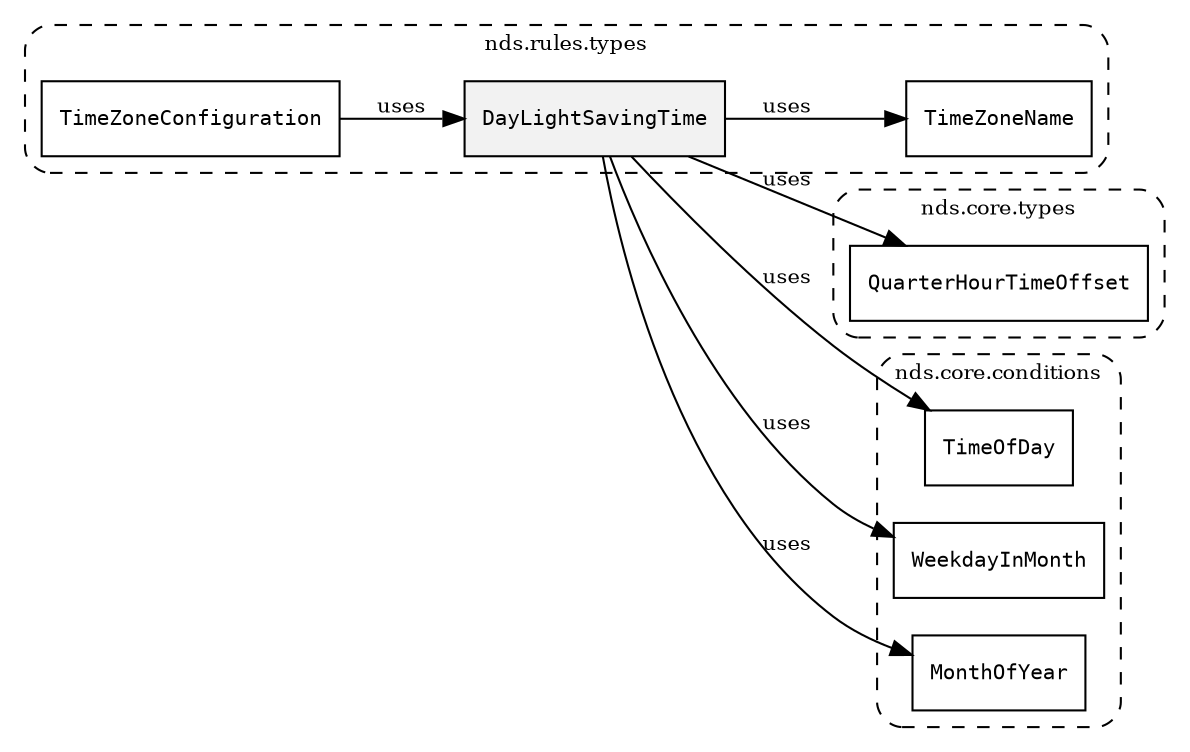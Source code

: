/**
 * This dot file creates symbol collaboration diagram for DayLightSavingTime.
 */
digraph ZSERIO
{
    node [shape=box, fontsize=10];
    rankdir="LR";
    fontsize=10;
    tooltip="DayLightSavingTime collaboration diagram";

    subgraph "cluster_nds.rules.types"
    {
        style="dashed, rounded";
        label="nds.rules.types";
        tooltip="Package nds.rules.types";
        href="../../../content/packages/nds.rules.types.html#Package-nds-rules-types";
        target="_parent";

        "DayLightSavingTime" [style="filled", fillcolor="#0000000D", target="_parent", label=<<font face="monospace"><table align="center" border="0" cellspacing="0" cellpadding="0"><tr><td href="../../../content/packages/nds.rules.types.html#Structure-DayLightSavingTime" title="Structure defined in nds.rules.types">DayLightSavingTime</td></tr></table></font>>];
        "TimeZoneName" [target="_parent", label=<<font face="monospace"><table align="center" border="0" cellspacing="0" cellpadding="0"><tr><td href="../../../content/packages/nds.rules.types.html#Structure-TimeZoneName" title="Structure defined in nds.rules.types">TimeZoneName</td></tr></table></font>>];
        "TimeZoneConfiguration" [target="_parent", label=<<font face="monospace"><table align="center" border="0" cellspacing="0" cellpadding="0"><tr><td href="../../../content/packages/nds.rules.types.html#Structure-TimeZoneConfiguration" title="Structure defined in nds.rules.types">TimeZoneConfiguration</td></tr></table></font>>];
    }

    subgraph "cluster_nds.core.types"
    {
        style="dashed, rounded";
        label="nds.core.types";
        tooltip="Package nds.core.types";
        href="../../../content/packages/nds.core.types.html#Package-nds-core-types";
        target="_parent";

        "QuarterHourTimeOffset" [target="_parent", label=<<font face="monospace"><table align="center" border="0" cellspacing="0" cellpadding="0"><tr><td href="../../../content/packages/nds.core.types.html#Subtype-QuarterHourTimeOffset" title="Subtype defined in nds.core.types">QuarterHourTimeOffset</td></tr></table></font>>];
    }

    subgraph "cluster_nds.core.conditions"
    {
        style="dashed, rounded";
        label="nds.core.conditions";
        tooltip="Package nds.core.conditions";
        href="../../../content/packages/nds.core.conditions.html#Package-nds-core-conditions";
        target="_parent";

        "TimeOfDay" [target="_parent", label=<<font face="monospace"><table align="center" border="0" cellspacing="0" cellpadding="0"><tr><td href="../../../content/packages/nds.core.conditions.html#Structure-TimeOfDay" title="Structure defined in nds.core.conditions">TimeOfDay</td></tr></table></font>>];
        "WeekdayInMonth" [target="_parent", label=<<font face="monospace"><table align="center" border="0" cellspacing="0" cellpadding="0"><tr><td href="../../../content/packages/nds.core.conditions.html#Structure-WeekdayInMonth" title="Structure defined in nds.core.conditions">WeekdayInMonth</td></tr></table></font>>];
        "MonthOfYear" [target="_parent", label=<<font face="monospace"><table align="center" border="0" cellspacing="0" cellpadding="0"><tr><td href="../../../content/packages/nds.core.conditions.html#Subtype-MonthOfYear" title="Subtype defined in nds.core.conditions">MonthOfYear</td></tr></table></font>>];
    }

    "DayLightSavingTime" -> "QuarterHourTimeOffset" [label="uses", fontsize=10];
    "DayLightSavingTime" -> "TimeZoneName" [label="uses", fontsize=10];
    "DayLightSavingTime" -> "TimeOfDay" [label="uses", fontsize=10];
    "DayLightSavingTime" -> "WeekdayInMonth" [label="uses", fontsize=10];
    "DayLightSavingTime" -> "MonthOfYear" [label="uses", fontsize=10];
    "TimeZoneConfiguration" -> "DayLightSavingTime" [label="uses", fontsize=10];
}
